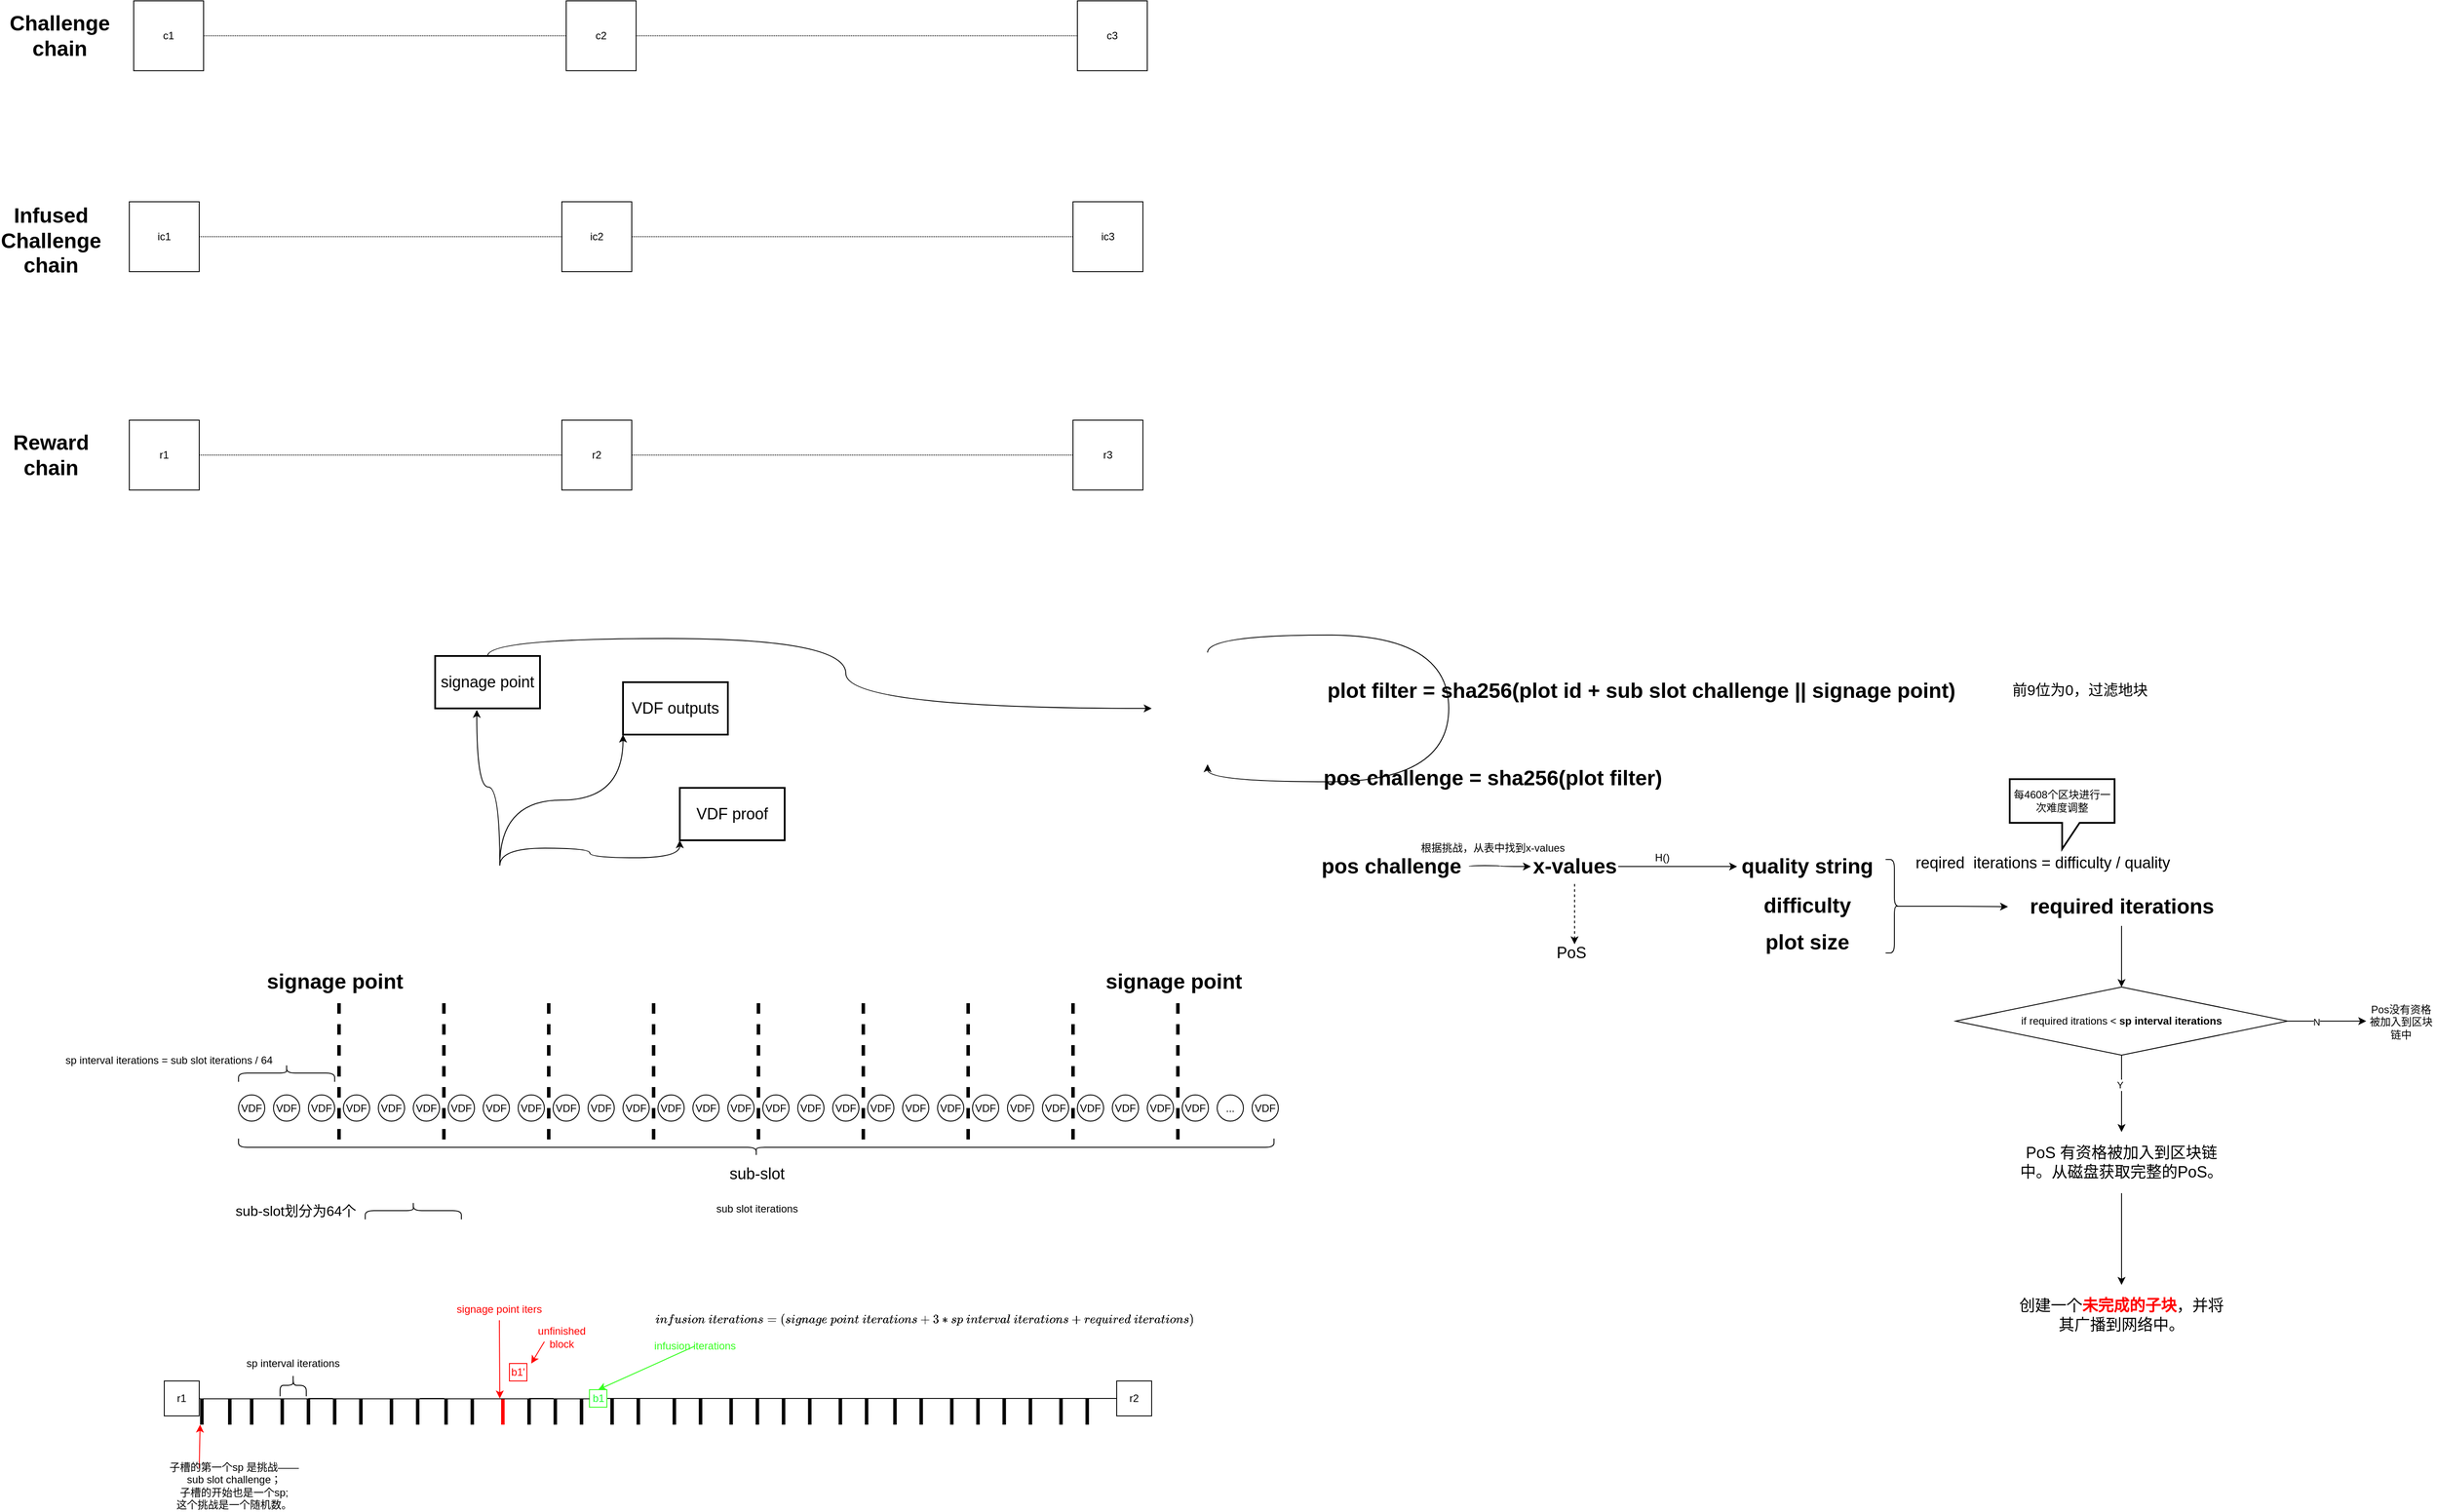 <mxfile version="14.6.9" type="github">
  <diagram id="035lXdUgcAVy7hiELmCE" name="Page-1">
    <mxGraphModel dx="2497" dy="2970" grid="1" gridSize="10" guides="1" tooltips="1" connect="1" arrows="1" fold="1" page="1" pageScale="1" pageWidth="827" pageHeight="1169" math="1" shadow="0">
      <root>
        <mxCell id="0" />
        <mxCell id="1" parent="0" />
        <mxCell id="Hw3TztuoLMvqJDftlQ13-146" value="VDF" style="ellipse;whiteSpace=wrap;html=1;aspect=fixed;strokeWidth=1;" parent="1" vertex="1">
          <mxGeometry x="-1365" y="-817.5" width="30" height="30" as="geometry" />
        </mxCell>
        <mxCell id="Hw3TztuoLMvqJDftlQ13-150" value="&lt;span&gt;VDF&lt;/span&gt;" style="ellipse;whiteSpace=wrap;html=1;aspect=fixed;strokeWidth=1;" parent="1" vertex="1">
          <mxGeometry x="-1325" y="-817.5" width="30" height="30" as="geometry" />
        </mxCell>
        <mxCell id="Hw3TztuoLMvqJDftlQ13-151" value="&lt;span&gt;VDF&lt;/span&gt;" style="ellipse;whiteSpace=wrap;html=1;aspect=fixed;strokeWidth=1;" parent="1" vertex="1">
          <mxGeometry x="-1285" y="-817.5" width="30" height="30" as="geometry" />
        </mxCell>
        <mxCell id="Hw3TztuoLMvqJDftlQ13-152" value="&lt;span&gt;VDF&lt;/span&gt;" style="ellipse;whiteSpace=wrap;html=1;aspect=fixed;strokeWidth=1;" parent="1" vertex="1">
          <mxGeometry x="-1245" y="-817.5" width="30" height="30" as="geometry" />
        </mxCell>
        <mxCell id="Hw3TztuoLMvqJDftlQ13-153" value="&lt;span&gt;VDF&lt;/span&gt;" style="ellipse;whiteSpace=wrap;html=1;aspect=fixed;strokeWidth=1;" parent="1" vertex="1">
          <mxGeometry x="-1205" y="-817.5" width="30" height="30" as="geometry" />
        </mxCell>
        <mxCell id="Hw3TztuoLMvqJDftlQ13-154" value="&lt;meta charset=&quot;utf-8&quot;&gt;&lt;span style=&quot;color: rgb(0, 0, 0); font-family: helvetica; font-size: 12px; font-style: normal; font-weight: 400; letter-spacing: normal; text-align: center; text-indent: 0px; text-transform: none; word-spacing: 0px; background-color: rgb(248, 249, 250); display: inline; float: none;&quot;&gt;VDF&lt;/span&gt;" style="ellipse;whiteSpace=wrap;html=1;aspect=fixed;strokeWidth=1;" parent="1" vertex="1">
          <mxGeometry x="-1165" y="-817.5" width="30" height="30" as="geometry" />
        </mxCell>
        <mxCell id="Hw3TztuoLMvqJDftlQ13-155" value="&lt;span&gt;VDF&lt;/span&gt;" style="ellipse;whiteSpace=wrap;html=1;aspect=fixed;strokeWidth=1;" parent="1" vertex="1">
          <mxGeometry x="-1125" y="-817.5" width="30" height="30" as="geometry" />
        </mxCell>
        <mxCell id="Hw3TztuoLMvqJDftlQ13-156" value="&lt;span&gt;VDF&lt;/span&gt;" style="ellipse;whiteSpace=wrap;html=1;aspect=fixed;strokeWidth=1;" parent="1" vertex="1">
          <mxGeometry x="-1085" y="-817.5" width="30" height="30" as="geometry" />
        </mxCell>
        <mxCell id="Hw3TztuoLMvqJDftlQ13-157" value="&lt;span&gt;VDF&lt;/span&gt;" style="ellipse;whiteSpace=wrap;html=1;aspect=fixed;strokeWidth=1;" parent="1" vertex="1">
          <mxGeometry x="-1045" y="-817.5" width="30" height="30" as="geometry" />
        </mxCell>
        <mxCell id="Hw3TztuoLMvqJDftlQ13-158" value="&lt;span&gt;VDF&lt;/span&gt;" style="ellipse;whiteSpace=wrap;html=1;aspect=fixed;strokeWidth=1;" parent="1" vertex="1">
          <mxGeometry x="-1005" y="-817.5" width="30" height="30" as="geometry" />
        </mxCell>
        <mxCell id="Hw3TztuoLMvqJDftlQ13-159" value="&lt;span&gt;VDF&lt;/span&gt;" style="ellipse;whiteSpace=wrap;html=1;aspect=fixed;strokeWidth=1;" parent="1" vertex="1">
          <mxGeometry x="-965" y="-817.5" width="30" height="30" as="geometry" />
        </mxCell>
        <mxCell id="Hw3TztuoLMvqJDftlQ13-160" value="&lt;span&gt;VDF&lt;/span&gt;" style="ellipse;whiteSpace=wrap;html=1;aspect=fixed;strokeWidth=1;" parent="1" vertex="1">
          <mxGeometry x="-925" y="-817.5" width="30" height="30" as="geometry" />
        </mxCell>
        <mxCell id="Hw3TztuoLMvqJDftlQ13-161" value="&lt;span&gt;VDF&lt;/span&gt;" style="ellipse;whiteSpace=wrap;html=1;aspect=fixed;strokeWidth=1;" parent="1" vertex="1">
          <mxGeometry x="-885" y="-817.5" width="30" height="30" as="geometry" />
        </mxCell>
        <mxCell id="Hw3TztuoLMvqJDftlQ13-162" value="&lt;span&gt;VDF&lt;/span&gt;" style="ellipse;whiteSpace=wrap;html=1;aspect=fixed;strokeWidth=1;" parent="1" vertex="1">
          <mxGeometry x="-845" y="-817.5" width="30" height="30" as="geometry" />
        </mxCell>
        <mxCell id="Hw3TztuoLMvqJDftlQ13-163" value="&lt;span&gt;VDF&lt;/span&gt;" style="ellipse;whiteSpace=wrap;html=1;aspect=fixed;strokeWidth=1;" parent="1" vertex="1">
          <mxGeometry x="-805" y="-817.5" width="30" height="30" as="geometry" />
        </mxCell>
        <mxCell id="Hw3TztuoLMvqJDftlQ13-164" value="&lt;span&gt;VDF&lt;/span&gt;" style="ellipse;whiteSpace=wrap;html=1;aspect=fixed;strokeWidth=1;" parent="1" vertex="1">
          <mxGeometry x="-765" y="-817.5" width="30" height="30" as="geometry" />
        </mxCell>
        <mxCell id="Hw3TztuoLMvqJDftlQ13-165" value="&lt;span&gt;VDF&lt;/span&gt;" style="ellipse;whiteSpace=wrap;html=1;aspect=fixed;strokeWidth=1;" parent="1" vertex="1">
          <mxGeometry x="-725" y="-817.5" width="30" height="30" as="geometry" />
        </mxCell>
        <mxCell id="Hw3TztuoLMvqJDftlQ13-166" value="&lt;span&gt;VDF&lt;/span&gt;" style="ellipse;whiteSpace=wrap;html=1;aspect=fixed;strokeWidth=1;" parent="1" vertex="1">
          <mxGeometry x="-685" y="-817.5" width="30" height="30" as="geometry" />
        </mxCell>
        <mxCell id="Hw3TztuoLMvqJDftlQ13-167" value="&lt;span&gt;VDF&lt;/span&gt;" style="ellipse;whiteSpace=wrap;html=1;aspect=fixed;strokeWidth=1;" parent="1" vertex="1">
          <mxGeometry x="-645" y="-817.5" width="30" height="30" as="geometry" />
        </mxCell>
        <mxCell id="Hw3TztuoLMvqJDftlQ13-168" value="&lt;span&gt;VDF&lt;/span&gt;" style="ellipse;whiteSpace=wrap;html=1;aspect=fixed;strokeWidth=1;" parent="1" vertex="1">
          <mxGeometry x="-605" y="-817.5" width="30" height="30" as="geometry" />
        </mxCell>
        <mxCell id="Hw3TztuoLMvqJDftlQ13-169" value="&lt;span&gt;VDF&lt;/span&gt;" style="ellipse;whiteSpace=wrap;html=1;aspect=fixed;strokeWidth=1;" parent="1" vertex="1">
          <mxGeometry x="-565" y="-817.5" width="30" height="30" as="geometry" />
        </mxCell>
        <mxCell id="Hw3TztuoLMvqJDftlQ13-170" value="&lt;span&gt;VDF&lt;/span&gt;" style="ellipse;whiteSpace=wrap;html=1;aspect=fixed;strokeWidth=1;" parent="1" vertex="1">
          <mxGeometry x="-525" y="-817.5" width="30" height="30" as="geometry" />
        </mxCell>
        <mxCell id="Hw3TztuoLMvqJDftlQ13-171" value="&lt;span&gt;VDF&lt;/span&gt;" style="ellipse;whiteSpace=wrap;html=1;aspect=fixed;strokeWidth=1;" parent="1" vertex="1">
          <mxGeometry x="-485" y="-817.5" width="30" height="30" as="geometry" />
        </mxCell>
        <mxCell id="Hw3TztuoLMvqJDftlQ13-172" value="&lt;span&gt;VDF&lt;/span&gt;" style="ellipse;whiteSpace=wrap;html=1;aspect=fixed;strokeWidth=1;" parent="1" vertex="1">
          <mxGeometry x="-445" y="-817.5" width="30" height="30" as="geometry" />
        </mxCell>
        <mxCell id="Hw3TztuoLMvqJDftlQ13-173" value="&lt;span&gt;VDF&lt;/span&gt;" style="ellipse;whiteSpace=wrap;html=1;aspect=fixed;strokeWidth=1;" parent="1" vertex="1">
          <mxGeometry x="-405" y="-817.5" width="30" height="30" as="geometry" />
        </mxCell>
        <mxCell id="Hw3TztuoLMvqJDftlQ13-174" value="&lt;span&gt;VDF&lt;/span&gt;" style="ellipse;whiteSpace=wrap;html=1;aspect=fixed;strokeWidth=1;" parent="1" vertex="1">
          <mxGeometry x="-365" y="-817.5" width="30" height="30" as="geometry" />
        </mxCell>
        <mxCell id="Hw3TztuoLMvqJDftlQ13-175" value="&lt;span&gt;VDF&lt;/span&gt;" style="ellipse;whiteSpace=wrap;html=1;aspect=fixed;strokeWidth=1;" parent="1" vertex="1">
          <mxGeometry x="-325" y="-817.5" width="30" height="30" as="geometry" />
        </mxCell>
        <mxCell id="Hw3TztuoLMvqJDftlQ13-176" value="&lt;span&gt;VDF&lt;/span&gt;" style="ellipse;whiteSpace=wrap;html=1;aspect=fixed;strokeWidth=1;" parent="1" vertex="1">
          <mxGeometry x="-285" y="-817.5" width="30" height="30" as="geometry" />
        </mxCell>
        <mxCell id="Hw3TztuoLMvqJDftlQ13-177" value="&lt;span&gt;...&lt;/span&gt;" style="ellipse;whiteSpace=wrap;html=1;aspect=fixed;strokeWidth=1;" parent="1" vertex="1">
          <mxGeometry x="-245" y="-817.5" width="30" height="30" as="geometry" />
        </mxCell>
        <mxCell id="Hw3TztuoLMvqJDftlQ13-178" value="VDF" style="ellipse;whiteSpace=wrap;html=1;aspect=fixed;strokeWidth=1;" parent="1" vertex="1">
          <mxGeometry x="-205" y="-817.5" width="30" height="30" as="geometry" />
        </mxCell>
        <mxCell id="Hw3TztuoLMvqJDftlQ13-188" value="" style="shape=curlyBracket;whiteSpace=wrap;html=1;rounded=1;strokeWidth=1;rotation=-90;" parent="1" vertex="1">
          <mxGeometry x="-782.5" y="-1350" width="20" height="1185" as="geometry" />
        </mxCell>
        <mxCell id="Hw3TztuoLMvqJDftlQ13-189" value="&lt;font style=&quot;font-size: 18px&quot;&gt;sub-slot&lt;/font&gt;" style="text;html=1;align=center;verticalAlign=middle;resizable=0;points=[];autosize=1;strokeColor=none;" parent="1" vertex="1">
          <mxGeometry x="-812.5" y="-737.5" width="80" height="20" as="geometry" />
        </mxCell>
        <mxCell id="Hw3TztuoLMvqJDftlQ13-191" value="" style="shape=curlyBracket;whiteSpace=wrap;html=1;rounded=1;strokeWidth=1;rotation=90;" parent="1" vertex="1">
          <mxGeometry x="-1320" y="-897.5" width="20" height="110" as="geometry" />
        </mxCell>
        <mxCell id="Hw3TztuoLMvqJDftlQ13-193" value="" style="line;strokeWidth=4;direction=south;html=1;perimeter=backbonePerimeter;points=[];outlineConnect=0;dashed=1;" parent="1" vertex="1">
          <mxGeometry x="-1255" y="-922.5" width="10" height="160" as="geometry" />
        </mxCell>
        <mxCell id="Hw3TztuoLMvqJDftlQ13-194" value="" style="line;strokeWidth=4;direction=south;html=1;perimeter=backbonePerimeter;points=[];outlineConnect=0;dashed=1;" parent="1" vertex="1">
          <mxGeometry x="-1135" y="-922.5" width="10" height="160" as="geometry" />
        </mxCell>
        <mxCell id="Hw3TztuoLMvqJDftlQ13-195" value="" style="line;strokeWidth=4;direction=south;html=1;perimeter=backbonePerimeter;points=[];outlineConnect=0;dashed=1;" parent="1" vertex="1">
          <mxGeometry x="-1015" y="-922.5" width="10" height="160" as="geometry" />
        </mxCell>
        <mxCell id="Hw3TztuoLMvqJDftlQ13-196" value="" style="line;strokeWidth=4;direction=south;html=1;perimeter=backbonePerimeter;points=[];outlineConnect=0;dashed=1;" parent="1" vertex="1">
          <mxGeometry x="-895" y="-922.5" width="10" height="160" as="geometry" />
        </mxCell>
        <mxCell id="Hw3TztuoLMvqJDftlQ13-197" value="" style="line;strokeWidth=4;direction=south;html=1;perimeter=backbonePerimeter;points=[];outlineConnect=0;dashed=1;" parent="1" vertex="1">
          <mxGeometry x="-775" y="-922.5" width="10" height="160" as="geometry" />
        </mxCell>
        <mxCell id="Hw3TztuoLMvqJDftlQ13-198" value="" style="line;strokeWidth=4;direction=south;html=1;perimeter=backbonePerimeter;points=[];outlineConnect=0;dashed=1;" parent="1" vertex="1">
          <mxGeometry x="-655" y="-922.5" width="10" height="160" as="geometry" />
        </mxCell>
        <mxCell id="Hw3TztuoLMvqJDftlQ13-199" value="" style="line;strokeWidth=4;direction=south;html=1;perimeter=backbonePerimeter;points=[];outlineConnect=0;dashed=1;" parent="1" vertex="1">
          <mxGeometry x="-535" y="-922.5" width="10" height="160" as="geometry" />
        </mxCell>
        <mxCell id="Hw3TztuoLMvqJDftlQ13-200" value="" style="line;strokeWidth=4;direction=south;html=1;perimeter=backbonePerimeter;points=[];outlineConnect=0;dashed=1;" parent="1" vertex="1">
          <mxGeometry x="-415" y="-922.5" width="10" height="160" as="geometry" />
        </mxCell>
        <mxCell id="Hw3TztuoLMvqJDftlQ13-201" value="" style="line;strokeWidth=4;direction=south;html=1;perimeter=backbonePerimeter;points=[];outlineConnect=0;dashed=1;" parent="1" vertex="1">
          <mxGeometry x="-295" y="-922.5" width="10" height="160" as="geometry" />
        </mxCell>
        <mxCell id="Hw3TztuoLMvqJDftlQ13-203" value="signage point" style="text;strokeColor=none;fillColor=none;html=1;fontSize=24;fontStyle=1;verticalAlign=middle;align=center;" parent="1" vertex="1">
          <mxGeometry x="-1305" y="-967.5" width="100" height="40" as="geometry" />
        </mxCell>
        <mxCell id="Hw3TztuoLMvqJDftlQ13-204" value="signage point" style="text;strokeColor=none;fillColor=none;html=1;fontSize=24;fontStyle=1;verticalAlign=middle;align=center;" parent="1" vertex="1">
          <mxGeometry x="-345" y="-967.5" width="100" height="40" as="geometry" />
        </mxCell>
        <mxCell id="Hw3TztuoLMvqJDftlQ13-210" value="" style="group" parent="1" vertex="1" connectable="0">
          <mxGeometry x="-1375" y="-695" width="265" height="20" as="geometry" />
        </mxCell>
        <mxCell id="Hw3TztuoLMvqJDftlQ13-208" value="" style="shape=curlyBracket;whiteSpace=wrap;html=1;rounded=1;strokeWidth=1;rotation=90;" parent="Hw3TztuoLMvqJDftlQ13-210" vertex="1">
          <mxGeometry x="200" y="-45" width="20" height="110" as="geometry" />
        </mxCell>
        <mxCell id="Hw3TztuoLMvqJDftlQ13-209" value="&lt;font style=&quot;font-size: 16px&quot;&gt;sub-slot划分为64个&lt;/font&gt;" style="text;html=1;align=center;verticalAlign=middle;resizable=0;points=[];autosize=1;strokeColor=none;" parent="Hw3TztuoLMvqJDftlQ13-210" vertex="1">
          <mxGeometry width="150" height="20" as="geometry" />
        </mxCell>
        <mxCell id="Hw3TztuoLMvqJDftlQ13-215" value="sp interval iterations = sub slot iterations / 64" style="text;html=1;align=center;verticalAlign=middle;resizable=0;points=[];autosize=1;strokeColor=none;" parent="1" vertex="1">
          <mxGeometry x="-1570" y="-867.5" width="250" height="20" as="geometry" />
        </mxCell>
        <mxCell id="Hw3TztuoLMvqJDftlQ13-216" value="sub slot iterations" style="text;html=1;align=center;verticalAlign=middle;resizable=0;points=[];autosize=1;strokeColor=none;" parent="1" vertex="1">
          <mxGeometry x="-827.5" y="-697.5" width="110" height="20" as="geometry" />
        </mxCell>
        <mxCell id="Hw3TztuoLMvqJDftlQ13-223" style="edgeStyle=orthogonalEdgeStyle;rounded=0;orthogonalLoop=1;jettySize=auto;html=1;exitX=1;exitY=0;exitDx=0;exitDy=0;entryX=0.397;entryY=1.029;entryDx=0;entryDy=0;entryPerimeter=0;curved=1;" parent="1" source="Hw3TztuoLMvqJDftlQ13-218" target="Hw3TztuoLMvqJDftlQ13-220" edge="1">
          <mxGeometry relative="1" as="geometry">
            <mxPoint x="-1061.627" y="-1183.882" as="sourcePoint" />
          </mxGeometry>
        </mxCell>
        <mxCell id="Hw3TztuoLMvqJDftlQ13-226" style="edgeStyle=orthogonalEdgeStyle;rounded=0;orthogonalLoop=1;jettySize=auto;html=1;exitX=1;exitY=0;exitDx=0;exitDy=0;entryX=0;entryY=1;entryDx=0;entryDy=0;curved=1;" parent="1" source="Hw3TztuoLMvqJDftlQ13-218" target="Hw3TztuoLMvqJDftlQ13-221" edge="1">
          <mxGeometry relative="1" as="geometry">
            <mxPoint x="-993.745" y="-1161.255" as="sourcePoint" />
          </mxGeometry>
        </mxCell>
        <mxCell id="Hw3TztuoLMvqJDftlQ13-227" style="edgeStyle=orthogonalEdgeStyle;rounded=0;orthogonalLoop=1;jettySize=auto;html=1;exitX=1;exitY=0;exitDx=0;exitDy=0;entryX=0;entryY=1;entryDx=0;entryDy=0;curved=1;" parent="1" source="Hw3TztuoLMvqJDftlQ13-218" target="Hw3TztuoLMvqJDftlQ13-222" edge="1">
          <mxGeometry relative="1" as="geometry">
            <mxPoint x="-993.745" y="-1070.745" as="sourcePoint" />
          </mxGeometry>
        </mxCell>
        <mxCell id="Hw3TztuoLMvqJDftlQ13-218" value="" style="shape=image;html=1;verticalAlign=top;verticalLabelPosition=bottom;labelBackgroundColor=#ffffff;imageAspect=0;aspect=fixed;image=https://cdn4.iconfinder.com/data/icons/free-large-boss-icon-set/128/King.png;dashed=1;strokeWidth=2;" parent="1" vertex="1">
          <mxGeometry x="-1194" y="-1080" width="128" height="128" as="geometry" />
        </mxCell>
        <mxCell id="Hw3TztuoLMvqJDftlQ13-230" style="edgeStyle=orthogonalEdgeStyle;curved=1;rounded=0;orthogonalLoop=1;jettySize=auto;html=1;exitX=0.5;exitY=0;exitDx=0;exitDy=0;" parent="1" source="Hw3TztuoLMvqJDftlQ13-220" target="Hw3TztuoLMvqJDftlQ13-229" edge="1">
          <mxGeometry relative="1" as="geometry" />
        </mxCell>
        <mxCell id="Hw3TztuoLMvqJDftlQ13-220" value="&lt;font style=&quot;font-size: 18px&quot;&gt;signage point&lt;/font&gt;" style="rounded=0;whiteSpace=wrap;html=1;strokeWidth=2;" parent="1" vertex="1">
          <mxGeometry x="-1140" y="-1320" width="120" height="60" as="geometry" />
        </mxCell>
        <mxCell id="Hw3TztuoLMvqJDftlQ13-221" value="&lt;font style=&quot;font-size: 18px&quot;&gt;VDF outputs&lt;/font&gt;" style="rounded=0;whiteSpace=wrap;html=1;strokeWidth=2;" parent="1" vertex="1">
          <mxGeometry x="-925" y="-1290" width="120" height="60" as="geometry" />
        </mxCell>
        <mxCell id="Hw3TztuoLMvqJDftlQ13-222" value="&lt;font style=&quot;font-size: 18px&quot;&gt;VDF proof&lt;/font&gt;" style="rounded=0;whiteSpace=wrap;html=1;strokeWidth=2;" parent="1" vertex="1">
          <mxGeometry x="-860" y="-1169" width="120" height="60" as="geometry" />
        </mxCell>
        <mxCell id="Hw3TztuoLMvqJDftlQ13-229" value="" style="shape=image;html=1;verticalAlign=top;verticalLabelPosition=bottom;labelBackgroundColor=#ffffff;imageAspect=0;aspect=fixed;image=https://cdn0.iconfinder.com/data/icons/streamline-emoji-1/48/138-man-farmer-2-128.png;strokeWidth=2;" parent="1" vertex="1">
          <mxGeometry x="-320" y="-1324" width="128" height="128" as="geometry" />
        </mxCell>
        <mxCell id="Hw3TztuoLMvqJDftlQ13-232" style="edgeStyle=orthogonalEdgeStyle;curved=1;rounded=0;orthogonalLoop=1;jettySize=auto;html=1;exitX=0.5;exitY=0;exitDx=0;exitDy=0;" parent="1" source="Hw3TztuoLMvqJDftlQ13-229" target="Hw3TztuoLMvqJDftlQ13-229" edge="1">
          <mxGeometry relative="1" as="geometry">
            <Array as="points">
              <mxPoint x="-256" y="-1344" />
              <mxPoint x="20" y="-1344" />
              <mxPoint x="20" y="-1176" />
              <mxPoint x="-256" y="-1176" />
            </Array>
          </mxGeometry>
        </mxCell>
        <mxCell id="Hw3TztuoLMvqJDftlQ13-247" value="plot filter = sha256(plot id + sub slot challenge || signage point)" style="text;strokeColor=none;fillColor=none;html=1;fontSize=24;fontStyle=1;verticalAlign=middle;align=center;" parent="1" vertex="1">
          <mxGeometry x="190" y="-1300" width="100" height="40" as="geometry" />
        </mxCell>
        <mxCell id="Hw3TztuoLMvqJDftlQ13-249" value="pos challenge = sha256(plot filter)" style="text;strokeColor=none;fillColor=none;html=1;fontSize=24;fontStyle=1;verticalAlign=middle;align=center;" parent="1" vertex="1">
          <mxGeometry x="20" y="-1200" width="100" height="40" as="geometry" />
        </mxCell>
        <mxCell id="Hw3TztuoLMvqJDftlQ13-250" value="" style="shape=image;html=1;verticalAlign=top;verticalLabelPosition=bottom;labelBackgroundColor=#ffffff;imageAspect=0;aspect=fixed;image=https://cdn3.iconfinder.com/data/icons/google-material-design-icons/48/ic_looks_one_48px-128.png;strokeWidth=2;" parent="1" vertex="1">
          <mxGeometry x="-120.86" y="-1333" width="43" height="43" as="geometry" />
        </mxCell>
        <mxCell id="Hw3TztuoLMvqJDftlQ13-251" value="" style="shape=image;html=1;verticalAlign=top;verticalLabelPosition=bottom;labelBackgroundColor=#ffffff;imageAspect=0;aspect=fixed;image=https://cdn3.iconfinder.com/data/icons/google-material-design-icons/48/ic_looks_two_48px-128.png;strokeWidth=2;" parent="1" vertex="1">
          <mxGeometry x="-130" y="-1230" width="44" height="44" as="geometry" />
        </mxCell>
        <mxCell id="Hw3TztuoLMvqJDftlQ13-252" value="" style="shape=image;html=1;verticalAlign=top;verticalLabelPosition=bottom;labelBackgroundColor=#ffffff;imageAspect=0;aspect=fixed;image=https://cdn3.iconfinder.com/data/icons/google-material-design-icons/48/ic_looks_3_48px-128.png;strokeWidth=2;" parent="1" vertex="1">
          <mxGeometry x="-136" y="-1140" width="50" height="50" as="geometry" />
        </mxCell>
        <mxCell id="Hw3TztuoLMvqJDftlQ13-257" style="edgeStyle=orthogonalEdgeStyle;curved=1;rounded=0;orthogonalLoop=1;jettySize=auto;html=1;exitX=1;exitY=0.5;exitDx=0;exitDy=0;" parent="1" source="Hw3TztuoLMvqJDftlQ13-254" target="Hw3TztuoLMvqJDftlQ13-255" edge="1">
          <mxGeometry relative="1" as="geometry">
            <Array as="points">
              <mxPoint x="43" y="-1080" />
              <mxPoint x="79" y="-1080" />
              <mxPoint x="79" y="-1079" />
            </Array>
          </mxGeometry>
        </mxCell>
        <mxCell id="Hw3TztuoLMvqJDftlQ13-254" value="pos challenge" style="text;strokeColor=none;fillColor=none;html=1;fontSize=24;fontStyle=1;verticalAlign=middle;align=center;" parent="1" vertex="1">
          <mxGeometry x="-136" y="-1109" width="179.36" height="60" as="geometry" />
        </mxCell>
        <mxCell id="Hw3TztuoLMvqJDftlQ13-259" style="edgeStyle=orthogonalEdgeStyle;curved=1;rounded=0;orthogonalLoop=1;jettySize=auto;html=1;exitX=1;exitY=0.5;exitDx=0;exitDy=0;entryX=0;entryY=0.5;entryDx=0;entryDy=0;" parent="1" source="Hw3TztuoLMvqJDftlQ13-255" target="Hw3TztuoLMvqJDftlQ13-258" edge="1">
          <mxGeometry relative="1" as="geometry" />
        </mxCell>
        <mxCell id="OnlhV0EbAjbbrlNydcv9-27" style="edgeStyle=orthogonalEdgeStyle;rounded=0;orthogonalLoop=1;jettySize=auto;html=1;exitX=0.5;exitY=1;exitDx=0;exitDy=0;dashed=1;" parent="1" source="Hw3TztuoLMvqJDftlQ13-255" edge="1">
          <mxGeometry relative="1" as="geometry">
            <mxPoint x="164" y="-990" as="targetPoint" />
          </mxGeometry>
        </mxCell>
        <mxCell id="Hw3TztuoLMvqJDftlQ13-255" value="x-values" style="text;strokeColor=none;fillColor=none;html=1;fontSize=24;fontStyle=1;verticalAlign=middle;align=center;" parent="1" vertex="1">
          <mxGeometry x="114" y="-1099" width="100" height="40" as="geometry" />
        </mxCell>
        <mxCell id="Hw3TztuoLMvqJDftlQ13-258" value="quality string" style="text;strokeColor=none;fillColor=none;html=1;fontSize=24;fontStyle=1;verticalAlign=middle;align=center;" parent="1" vertex="1">
          <mxGeometry x="350" y="-1104" width="160" height="50" as="geometry" />
        </mxCell>
        <mxCell id="Hw3TztuoLMvqJDftlQ13-260" value="H()" style="text;html=1;align=center;verticalAlign=middle;resizable=0;points=[];autosize=1;strokeColor=none;" parent="1" vertex="1">
          <mxGeometry x="249" y="-1099" width="30" height="20" as="geometry" />
        </mxCell>
        <mxCell id="Hw3TztuoLMvqJDftlQ13-261" value="&lt;font style=&quot;font-size: 17px&quot;&gt;前9位为0，过滤地块&lt;/font&gt;" style="text;html=1;align=center;verticalAlign=middle;resizable=0;points=[];autosize=1;strokeColor=none;" parent="1" vertex="1">
          <mxGeometry x="657" y="-1290" width="170" height="20" as="geometry" />
        </mxCell>
        <mxCell id="OnlhV0EbAjbbrlNydcv9-19" value="difficulty" style="text;strokeColor=none;fillColor=none;html=1;fontSize=24;fontStyle=1;verticalAlign=middle;align=center;" parent="1" vertex="1">
          <mxGeometry x="350" y="-1059" width="160" height="50" as="geometry" />
        </mxCell>
        <mxCell id="OnlhV0EbAjbbrlNydcv9-20" value="plot size" style="text;strokeColor=none;fillColor=none;html=1;fontSize=24;fontStyle=1;verticalAlign=middle;align=center;" parent="1" vertex="1">
          <mxGeometry x="350" y="-1017.5" width="160" height="50" as="geometry" />
        </mxCell>
        <mxCell id="OnlhV0EbAjbbrlNydcv9-21" value="" style="group" parent="1" vertex="1" connectable="0">
          <mxGeometry x="600" y="-1055" width="380" height="525" as="geometry" />
        </mxCell>
        <mxCell id="OnlhV0EbAjbbrlNydcv9-1" value="required iterations" style="text;strokeColor=none;fillColor=none;html=1;fontSize=24;fontStyle=1;verticalAlign=middle;align=center;" parent="OnlhV0EbAjbbrlNydcv9-21" vertex="1">
          <mxGeometry x="60" width="260" height="44" as="geometry" />
        </mxCell>
        <mxCell id="OnlhV0EbAjbbrlNydcv9-6" value="if required itrations &amp;lt; &lt;b&gt;sp interval iterations&lt;/b&gt;" style="rhombus;whiteSpace=wrap;html=1;" parent="OnlhV0EbAjbbrlNydcv9-21" vertex="1">
          <mxGeometry y="114" width="380" height="78" as="geometry" />
        </mxCell>
        <mxCell id="OnlhV0EbAjbbrlNydcv9-8" style="edgeStyle=orthogonalEdgeStyle;rounded=0;orthogonalLoop=1;jettySize=auto;html=1;exitX=0.5;exitY=1;exitDx=0;exitDy=0;entryX=0.5;entryY=0;entryDx=0;entryDy=0;" parent="OnlhV0EbAjbbrlNydcv9-21" source="OnlhV0EbAjbbrlNydcv9-1" target="OnlhV0EbAjbbrlNydcv9-6" edge="1">
          <mxGeometry relative="1" as="geometry" />
        </mxCell>
        <mxCell id="OnlhV0EbAjbbrlNydcv9-10" value="&lt;span style=&quot;font-size: 18px&quot;&gt;PoS 有资格被加入到区块链中。从磁盘获取完整的PoS。&lt;/span&gt;" style="text;html=1;strokeColor=none;fillColor=none;align=center;verticalAlign=middle;whiteSpace=wrap;rounded=0;" parent="OnlhV0EbAjbbrlNydcv9-21" vertex="1">
          <mxGeometry x="67" y="280" width="246" height="70" as="geometry" />
        </mxCell>
        <mxCell id="OnlhV0EbAjbbrlNydcv9-13" style="edgeStyle=orthogonalEdgeStyle;rounded=0;orthogonalLoop=1;jettySize=auto;html=1;exitX=0.5;exitY=1;exitDx=0;exitDy=0;" parent="OnlhV0EbAjbbrlNydcv9-21" source="OnlhV0EbAjbbrlNydcv9-6" target="OnlhV0EbAjbbrlNydcv9-10" edge="1">
          <mxGeometry relative="1" as="geometry" />
        </mxCell>
        <mxCell id="OnlhV0EbAjbbrlNydcv9-14" value="Y" style="edgeLabel;html=1;align=center;verticalAlign=middle;resizable=0;points=[];" parent="OnlhV0EbAjbbrlNydcv9-13" vertex="1" connectable="0">
          <mxGeometry x="-0.236" y="-2" relative="1" as="geometry">
            <mxPoint as="offset" />
          </mxGeometry>
        </mxCell>
        <mxCell id="OnlhV0EbAjbbrlNydcv9-17" value="&lt;span style=&quot;font-size: 18px&quot;&gt;创建一个&lt;b&gt;&lt;font color=&quot;#ff0000&quot;&gt;未完成的子块&lt;/font&gt;&lt;/b&gt;，并将其广播到网络中。&lt;/span&gt;" style="text;html=1;strokeColor=none;fillColor=none;align=center;verticalAlign=middle;whiteSpace=wrap;rounded=0;" parent="OnlhV0EbAjbbrlNydcv9-21" vertex="1">
          <mxGeometry x="67" y="455" width="246" height="70" as="geometry" />
        </mxCell>
        <mxCell id="OnlhV0EbAjbbrlNydcv9-18" style="edgeStyle=orthogonalEdgeStyle;rounded=0;orthogonalLoop=1;jettySize=auto;html=1;exitX=0.5;exitY=1;exitDx=0;exitDy=0;" parent="OnlhV0EbAjbbrlNydcv9-21" source="OnlhV0EbAjbbrlNydcv9-10" target="OnlhV0EbAjbbrlNydcv9-17" edge="1">
          <mxGeometry relative="1" as="geometry" />
        </mxCell>
        <mxCell id="OnlhV0EbAjbbrlNydcv9-23" style="edgeStyle=orthogonalEdgeStyle;rounded=0;orthogonalLoop=1;jettySize=auto;html=1;exitX=0.1;exitY=0.5;exitDx=0;exitDy=0;exitPerimeter=0;" parent="1" source="OnlhV0EbAjbbrlNydcv9-22" target="OnlhV0EbAjbbrlNydcv9-1" edge="1">
          <mxGeometry relative="1" as="geometry" />
        </mxCell>
        <mxCell id="OnlhV0EbAjbbrlNydcv9-22" value="" style="shape=curlyBracket;whiteSpace=wrap;html=1;rounded=1;flipH=1;" parent="1" vertex="1">
          <mxGeometry x="520" y="-1087" width="20" height="107" as="geometry" />
        </mxCell>
        <mxCell id="OnlhV0EbAjbbrlNydcv9-24" style="edgeStyle=orthogonalEdgeStyle;rounded=0;orthogonalLoop=1;jettySize=auto;html=1;exitX=1;exitY=0.5;exitDx=0;exitDy=0;" parent="1" source="OnlhV0EbAjbbrlNydcv9-6" edge="1">
          <mxGeometry relative="1" as="geometry">
            <mxPoint x="1070" y="-902" as="targetPoint" />
          </mxGeometry>
        </mxCell>
        <mxCell id="OnlhV0EbAjbbrlNydcv9-26" value="N" style="edgeLabel;html=1;align=center;verticalAlign=middle;resizable=0;points=[];" parent="OnlhV0EbAjbbrlNydcv9-24" vertex="1" connectable="0">
          <mxGeometry x="-0.267" relative="1" as="geometry">
            <mxPoint y="1" as="offset" />
          </mxGeometry>
        </mxCell>
        <mxCell id="OnlhV0EbAjbbrlNydcv9-25" value="Pos没有资格被加入到区块链中" style="text;html=1;strokeColor=none;fillColor=none;align=center;verticalAlign=middle;whiteSpace=wrap;rounded=0;" parent="1" vertex="1">
          <mxGeometry x="1070" y="-927.5" width="80" height="52" as="geometry" />
        </mxCell>
        <mxCell id="OnlhV0EbAjbbrlNydcv9-28" value="&lt;font style=&quot;font-size: 18px&quot;&gt;PoS&lt;/font&gt;" style="text;html=1;align=center;verticalAlign=middle;resizable=0;points=[];autosize=1;strokeColor=none;" parent="1" vertex="1">
          <mxGeometry x="135" y="-990" width="50" height="20" as="geometry" />
        </mxCell>
        <mxCell id="OnlhV0EbAjbbrlNydcv9-29" value="" style="endArrow=none;html=1;startArrow=none;" parent="1" source="OnlhV0EbAjbbrlNydcv9-133" edge="1">
          <mxGeometry width="50" height="50" relative="1" as="geometry">
            <mxPoint x="-1410" y="-470" as="sourcePoint" />
            <mxPoint x="-360" y="-470" as="targetPoint" />
          </mxGeometry>
        </mxCell>
        <mxCell id="OnlhV0EbAjbbrlNydcv9-30" value="" style="line;strokeWidth=4;direction=south;html=1;perimeter=backbonePerimeter;points=[];outlineConnect=0;" parent="1" vertex="1">
          <mxGeometry x="-1412" y="-470" width="10" height="30" as="geometry" />
        </mxCell>
        <mxCell id="OnlhV0EbAjbbrlNydcv9-31" value="" style="endArrow=none;html=1;" parent="1" target="OnlhV0EbAjbbrlNydcv9-30" edge="1">
          <mxGeometry width="50" height="50" relative="1" as="geometry">
            <mxPoint x="-1410" y="-470" as="sourcePoint" />
            <mxPoint x="-360" y="-470" as="targetPoint" />
          </mxGeometry>
        </mxCell>
        <mxCell id="OnlhV0EbAjbbrlNydcv9-33" value="r1" style="whiteSpace=wrap;html=1;aspect=fixed;" parent="1" vertex="1">
          <mxGeometry x="-1450" y="-490" width="40" height="40" as="geometry" />
        </mxCell>
        <mxCell id="OnlhV0EbAjbbrlNydcv9-34" value="" style="line;strokeWidth=4;direction=south;html=1;perimeter=backbonePerimeter;points=[];outlineConnect=0;" parent="1" vertex="1">
          <mxGeometry x="-1355" y="-470" width="10" height="30" as="geometry" />
        </mxCell>
        <mxCell id="OnlhV0EbAjbbrlNydcv9-35" value="" style="line;strokeWidth=4;direction=south;html=1;perimeter=backbonePerimeter;points=[];outlineConnect=0;" parent="1" vertex="1">
          <mxGeometry x="-1320" y="-470" width="10" height="30" as="geometry" />
        </mxCell>
        <mxCell id="OnlhV0EbAjbbrlNydcv9-36" value="" style="line;strokeWidth=4;direction=south;html=1;perimeter=backbonePerimeter;points=[];outlineConnect=0;" parent="1" vertex="1">
          <mxGeometry x="-1290" y="-470" width="10" height="30" as="geometry" />
        </mxCell>
        <mxCell id="OnlhV0EbAjbbrlNydcv9-37" value="" style="line;strokeWidth=4;direction=south;html=1;perimeter=backbonePerimeter;points=[];outlineConnect=0;" parent="1" vertex="1">
          <mxGeometry x="-1260" y="-470" width="10" height="30" as="geometry" />
        </mxCell>
        <mxCell id="OnlhV0EbAjbbrlNydcv9-38" value="" style="endArrow=none;html=1;" parent="1" target="OnlhV0EbAjbbrlNydcv9-37" edge="1">
          <mxGeometry width="50" height="50" relative="1" as="geometry">
            <mxPoint x="-1285" y="-470" as="sourcePoint" />
            <mxPoint x="-235" y="-470" as="targetPoint" />
          </mxGeometry>
        </mxCell>
        <mxCell id="OnlhV0EbAjbbrlNydcv9-39" value="" style="line;strokeWidth=4;direction=south;html=1;perimeter=backbonePerimeter;points=[];outlineConnect=0;" parent="1" vertex="1">
          <mxGeometry x="-1230" y="-470" width="10" height="30" as="geometry" />
        </mxCell>
        <mxCell id="OnlhV0EbAjbbrlNydcv9-40" value="" style="line;strokeWidth=4;direction=south;html=1;perimeter=backbonePerimeter;points=[];outlineConnect=0;" parent="1" vertex="1">
          <mxGeometry x="-1195" y="-470" width="10" height="30" as="geometry" />
        </mxCell>
        <mxCell id="OnlhV0EbAjbbrlNydcv9-41" value="" style="line;strokeWidth=4;direction=south;html=1;perimeter=backbonePerimeter;points=[];outlineConnect=0;" parent="1" vertex="1">
          <mxGeometry x="-1165" y="-470" width="10" height="30" as="geometry" />
        </mxCell>
        <mxCell id="OnlhV0EbAjbbrlNydcv9-56" value="" style="line;strokeWidth=4;direction=south;html=1;perimeter=backbonePerimeter;points=[];outlineConnect=0;" parent="1" vertex="1">
          <mxGeometry x="-1132.5" y="-470" width="10" height="30" as="geometry" />
        </mxCell>
        <mxCell id="OnlhV0EbAjbbrlNydcv9-57" value="" style="endArrow=none;html=1;" parent="1" target="OnlhV0EbAjbbrlNydcv9-56" edge="1">
          <mxGeometry width="50" height="50" relative="1" as="geometry">
            <mxPoint x="-1157.5" y="-470" as="sourcePoint" />
            <mxPoint x="-107.5" y="-470" as="targetPoint" />
          </mxGeometry>
        </mxCell>
        <mxCell id="OnlhV0EbAjbbrlNydcv9-58" value="" style="line;strokeWidth=4;direction=south;html=1;perimeter=backbonePerimeter;points=[];outlineConnect=0;" parent="1" vertex="1">
          <mxGeometry x="-1102.5" y="-470" width="10" height="30" as="geometry" />
        </mxCell>
        <mxCell id="OnlhV0EbAjbbrlNydcv9-59" value="" style="line;strokeWidth=4;direction=south;html=1;perimeter=backbonePerimeter;points=[];outlineConnect=0;strokeColor=#FF0000;" parent="1" vertex="1">
          <mxGeometry x="-1067.5" y="-470" width="10" height="30" as="geometry" />
        </mxCell>
        <mxCell id="OnlhV0EbAjbbrlNydcv9-60" value="" style="line;strokeWidth=4;direction=south;html=1;perimeter=backbonePerimeter;points=[];outlineConnect=0;" parent="1" vertex="1">
          <mxGeometry x="-1037.5" y="-470" width="10" height="30" as="geometry" />
        </mxCell>
        <mxCell id="OnlhV0EbAjbbrlNydcv9-61" value="" style="line;strokeWidth=4;direction=south;html=1;perimeter=backbonePerimeter;points=[];outlineConnect=0;" parent="1" vertex="1">
          <mxGeometry x="-1007.5" y="-470" width="10" height="30" as="geometry" />
        </mxCell>
        <mxCell id="OnlhV0EbAjbbrlNydcv9-62" value="" style="endArrow=none;html=1;" parent="1" target="OnlhV0EbAjbbrlNydcv9-61" edge="1">
          <mxGeometry width="50" height="50" relative="1" as="geometry">
            <mxPoint x="-1032.5" y="-470" as="sourcePoint" />
            <mxPoint x="17.5" y="-470" as="targetPoint" />
          </mxGeometry>
        </mxCell>
        <mxCell id="OnlhV0EbAjbbrlNydcv9-63" value="" style="line;strokeWidth=4;direction=south;html=1;perimeter=backbonePerimeter;points=[];outlineConnect=0;" parent="1" vertex="1">
          <mxGeometry x="-977.5" y="-470" width="10" height="30" as="geometry" />
        </mxCell>
        <mxCell id="OnlhV0EbAjbbrlNydcv9-64" value="" style="line;strokeWidth=4;direction=south;html=1;perimeter=backbonePerimeter;points=[];outlineConnect=0;" parent="1" vertex="1">
          <mxGeometry x="-942.5" y="-470" width="10" height="30" as="geometry" />
        </mxCell>
        <mxCell id="OnlhV0EbAjbbrlNydcv9-65" value="" style="line;strokeWidth=4;direction=south;html=1;perimeter=backbonePerimeter;points=[];outlineConnect=0;" parent="1" vertex="1">
          <mxGeometry x="-912.5" y="-470" width="10" height="30" as="geometry" />
        </mxCell>
        <mxCell id="OnlhV0EbAjbbrlNydcv9-106" value="" style="line;strokeWidth=4;direction=south;html=1;perimeter=backbonePerimeter;points=[];outlineConnect=0;" parent="1" vertex="1">
          <mxGeometry x="-871.25" y="-470" width="10" height="30" as="geometry" />
        </mxCell>
        <mxCell id="OnlhV0EbAjbbrlNydcv9-107" value="" style="line;strokeWidth=4;direction=south;html=1;perimeter=backbonePerimeter;points=[];outlineConnect=0;" parent="1" vertex="1">
          <mxGeometry x="-841.25" y="-470" width="10" height="30" as="geometry" />
        </mxCell>
        <mxCell id="OnlhV0EbAjbbrlNydcv9-108" value="" style="line;strokeWidth=4;direction=south;html=1;perimeter=backbonePerimeter;points=[];outlineConnect=0;" parent="1" vertex="1">
          <mxGeometry x="-806.25" y="-470" width="10" height="30" as="geometry" />
        </mxCell>
        <mxCell id="OnlhV0EbAjbbrlNydcv9-109" value="" style="line;strokeWidth=4;direction=south;html=1;perimeter=backbonePerimeter;points=[];outlineConnect=0;" parent="1" vertex="1">
          <mxGeometry x="-776.25" y="-470" width="10" height="30" as="geometry" />
        </mxCell>
        <mxCell id="OnlhV0EbAjbbrlNydcv9-110" value="" style="line;strokeWidth=4;direction=south;html=1;perimeter=backbonePerimeter;points=[];outlineConnect=0;" parent="1" vertex="1">
          <mxGeometry x="-746.25" y="-470" width="10" height="30" as="geometry" />
        </mxCell>
        <mxCell id="OnlhV0EbAjbbrlNydcv9-111" value="" style="endArrow=none;html=1;" parent="1" target="OnlhV0EbAjbbrlNydcv9-110" edge="1">
          <mxGeometry width="50" height="50" relative="1" as="geometry">
            <mxPoint x="-771.25" y="-470" as="sourcePoint" />
            <mxPoint x="278.75" y="-470" as="targetPoint" />
          </mxGeometry>
        </mxCell>
        <mxCell id="OnlhV0EbAjbbrlNydcv9-112" value="" style="line;strokeWidth=4;direction=south;html=1;perimeter=backbonePerimeter;points=[];outlineConnect=0;" parent="1" vertex="1">
          <mxGeometry x="-716.25" y="-470" width="10" height="30" as="geometry" />
        </mxCell>
        <mxCell id="OnlhV0EbAjbbrlNydcv9-113" value="" style="line;strokeWidth=4;direction=south;html=1;perimeter=backbonePerimeter;points=[];outlineConnect=0;" parent="1" vertex="1">
          <mxGeometry x="-681.25" y="-470" width="10" height="30" as="geometry" />
        </mxCell>
        <mxCell id="OnlhV0EbAjbbrlNydcv9-114" value="" style="line;strokeWidth=4;direction=south;html=1;perimeter=backbonePerimeter;points=[];outlineConnect=0;" parent="1" vertex="1">
          <mxGeometry x="-651.25" y="-470" width="10" height="30" as="geometry" />
        </mxCell>
        <mxCell id="OnlhV0EbAjbbrlNydcv9-115" value="" style="line;strokeWidth=4;direction=south;html=1;perimeter=backbonePerimeter;points=[];outlineConnect=0;" parent="1" vertex="1">
          <mxGeometry x="-618.75" y="-470" width="10" height="30" as="geometry" />
        </mxCell>
        <mxCell id="OnlhV0EbAjbbrlNydcv9-116" value="" style="endArrow=none;html=1;" parent="1" target="OnlhV0EbAjbbrlNydcv9-115" edge="1">
          <mxGeometry width="50" height="50" relative="1" as="geometry">
            <mxPoint x="-643.75" y="-470" as="sourcePoint" />
            <mxPoint x="406.25" y="-470" as="targetPoint" />
          </mxGeometry>
        </mxCell>
        <mxCell id="OnlhV0EbAjbbrlNydcv9-117" value="" style="line;strokeWidth=4;direction=south;html=1;perimeter=backbonePerimeter;points=[];outlineConnect=0;" parent="1" vertex="1">
          <mxGeometry x="-588.75" y="-470" width="10" height="30" as="geometry" />
        </mxCell>
        <mxCell id="OnlhV0EbAjbbrlNydcv9-118" value="" style="line;strokeWidth=4;direction=south;html=1;perimeter=backbonePerimeter;points=[];outlineConnect=0;" parent="1" vertex="1">
          <mxGeometry x="-553.75" y="-470" width="10" height="30" as="geometry" />
        </mxCell>
        <mxCell id="OnlhV0EbAjbbrlNydcv9-119" value="" style="line;strokeWidth=4;direction=south;html=1;perimeter=backbonePerimeter;points=[];outlineConnect=0;" parent="1" vertex="1">
          <mxGeometry x="-523.75" y="-470" width="10" height="30" as="geometry" />
        </mxCell>
        <mxCell id="OnlhV0EbAjbbrlNydcv9-120" value="" style="line;strokeWidth=4;direction=south;html=1;perimeter=backbonePerimeter;points=[];outlineConnect=0;" parent="1" vertex="1">
          <mxGeometry x="-493.75" y="-470" width="10" height="30" as="geometry" />
        </mxCell>
        <mxCell id="OnlhV0EbAjbbrlNydcv9-121" value="" style="endArrow=none;html=1;" parent="1" target="OnlhV0EbAjbbrlNydcv9-120" edge="1">
          <mxGeometry width="50" height="50" relative="1" as="geometry">
            <mxPoint x="-518.75" y="-470" as="sourcePoint" />
            <mxPoint x="531.25" y="-470" as="targetPoint" />
          </mxGeometry>
        </mxCell>
        <mxCell id="OnlhV0EbAjbbrlNydcv9-122" value="" style="line;strokeWidth=4;direction=south;html=1;perimeter=backbonePerimeter;points=[];outlineConnect=0;" parent="1" vertex="1">
          <mxGeometry x="-463.75" y="-470" width="10" height="30" as="geometry" />
        </mxCell>
        <mxCell id="OnlhV0EbAjbbrlNydcv9-123" value="" style="line;strokeWidth=4;direction=south;html=1;perimeter=backbonePerimeter;points=[];outlineConnect=0;" parent="1" vertex="1">
          <mxGeometry x="-428.75" y="-470" width="10" height="30" as="geometry" />
        </mxCell>
        <mxCell id="OnlhV0EbAjbbrlNydcv9-124" value="" style="line;strokeWidth=4;direction=south;html=1;perimeter=backbonePerimeter;points=[];outlineConnect=0;" parent="1" vertex="1">
          <mxGeometry x="-398.75" y="-470" width="10" height="30" as="geometry" />
        </mxCell>
        <mxCell id="OnlhV0EbAjbbrlNydcv9-125" value="r2" style="whiteSpace=wrap;html=1;aspect=fixed;" parent="1" vertex="1">
          <mxGeometry x="-360" y="-490" width="40" height="40" as="geometry" />
        </mxCell>
        <mxCell id="OnlhV0EbAjbbrlNydcv9-127" value="" style="shape=curlyBracket;whiteSpace=wrap;html=1;rounded=1;strokeWidth=1;rotation=90;size=0.5;" parent="1" vertex="1">
          <mxGeometry x="-1315" y="-500" width="25" height="30" as="geometry" />
        </mxCell>
        <mxCell id="OnlhV0EbAjbbrlNydcv9-130" value="sp interval iterations" style="text;html=1;strokeColor=none;fillColor=none;align=center;verticalAlign=middle;whiteSpace=wrap;rounded=0;" parent="1" vertex="1">
          <mxGeometry x="-1360" y="-520" width="115" height="20" as="geometry" />
        </mxCell>
        <mxCell id="OnlhV0EbAjbbrlNydcv9-132" style="rounded=0;orthogonalLoop=1;jettySize=auto;html=1;exitX=0.5;exitY=1;exitDx=0;exitDy=0;strokeColor=#FF0000;" parent="1" source="OnlhV0EbAjbbrlNydcv9-131" edge="1">
          <mxGeometry relative="1" as="geometry">
            <mxPoint x="-1066" y="-470" as="targetPoint" />
          </mxGeometry>
        </mxCell>
        <mxCell id="OnlhV0EbAjbbrlNydcv9-131" value="&lt;font color=&quot;#ff0000&quot;&gt;signage point iters&lt;/font&gt;" style="text;html=1;strokeColor=none;fillColor=none;align=center;verticalAlign=middle;whiteSpace=wrap;rounded=0;" parent="1" vertex="1">
          <mxGeometry x="-1140" y="-584.5" width="147" height="25" as="geometry" />
        </mxCell>
        <mxCell id="OnlhV0EbAjbbrlNydcv9-133" value="&lt;font color=&quot;#1cff33&quot;&gt;b1&lt;/font&gt;" style="whiteSpace=wrap;html=1;aspect=fixed;strokeColor=#35FF1F;" parent="1" vertex="1">
          <mxGeometry x="-963.43" y="-480" width="20" height="20" as="geometry" />
        </mxCell>
        <mxCell id="OnlhV0EbAjbbrlNydcv9-136" value="" style="endArrow=none;html=1;startArrow=none;" parent="1" source="OnlhV0EbAjbbrlNydcv9-30" target="OnlhV0EbAjbbrlNydcv9-133" edge="1">
          <mxGeometry width="50" height="50" relative="1" as="geometry">
            <mxPoint x="-1379" y="-470" as="sourcePoint" />
            <mxPoint x="-360" y="-470" as="targetPoint" />
          </mxGeometry>
        </mxCell>
        <mxCell id="OnlhV0EbAjbbrlNydcv9-138" style="edgeStyle=none;rounded=0;orthogonalLoop=1;jettySize=auto;html=1;exitX=0;exitY=0.5;exitDx=0;exitDy=0;entryX=0.5;entryY=0;entryDx=0;entryDy=0;strokeColor=#35FF1F;" parent="1" source="OnlhV0EbAjbbrlNydcv9-137" target="OnlhV0EbAjbbrlNydcv9-133" edge="1">
          <mxGeometry relative="1" as="geometry" />
        </mxCell>
        <mxCell id="OnlhV0EbAjbbrlNydcv9-137" value="&lt;font color=&quot;#35ff1f&quot;&gt;infusion iterations&lt;/font&gt;" style="text;html=1;strokeColor=none;fillColor=none;align=center;verticalAlign=middle;whiteSpace=wrap;rounded=0;" parent="1" vertex="1">
          <mxGeometry x="-895" y="-530" width="105" as="geometry" />
        </mxCell>
        <mxCell id="OnlhV0EbAjbbrlNydcv9-139" value="$$infusion\ iterations = (signage\ point\ iterations + 3 * sp\ interval\ iterations + required\ iterations) $$" style="text;html=1;align=center;verticalAlign=middle;resizable=0;points=[];autosize=1;strokeColor=none;" parent="1" vertex="1">
          <mxGeometry x="-855" y="-570" width="550" height="20" as="geometry" />
        </mxCell>
        <mxCell id="OnlhV0EbAjbbrlNydcv9-140" value="&lt;font color=&quot;#ff0000&quot;&gt;b1&#39;&lt;/font&gt;" style="whiteSpace=wrap;html=1;aspect=fixed;strokeColor=#FF0000;" parent="1" vertex="1">
          <mxGeometry x="-1055" y="-510" width="20" height="20" as="geometry" />
        </mxCell>
        <mxCell id="OnlhV0EbAjbbrlNydcv9-143" style="edgeStyle=none;rounded=0;orthogonalLoop=1;jettySize=auto;html=1;exitX=0;exitY=0.75;exitDx=0;exitDy=0;strokeColor=#FF0000;" parent="1" source="OnlhV0EbAjbbrlNydcv9-142" edge="1">
          <mxGeometry relative="1" as="geometry">
            <mxPoint x="-1030" y="-510" as="targetPoint" />
          </mxGeometry>
        </mxCell>
        <mxCell id="OnlhV0EbAjbbrlNydcv9-142" value="&lt;font color=&quot;#ff0000&quot;&gt;unfinished block&lt;/font&gt;" style="text;html=1;strokeColor=none;fillColor=none;align=center;verticalAlign=middle;whiteSpace=wrap;rounded=0;" parent="1" vertex="1">
          <mxGeometry x="-1015" y="-550" width="40" height="20" as="geometry" />
        </mxCell>
        <mxCell id="OnlhV0EbAjbbrlNydcv9-147" style="edgeStyle=none;rounded=0;orthogonalLoop=1;jettySize=auto;html=1;exitX=0.25;exitY=0;exitDx=0;exitDy=0;strokeColor=#FF0000;" parent="1" source="OnlhV0EbAjbbrlNydcv9-144" target="OnlhV0EbAjbbrlNydcv9-30" edge="1">
          <mxGeometry relative="1" as="geometry" />
        </mxCell>
        <mxCell id="OnlhV0EbAjbbrlNydcv9-144" value="子槽的第一个sp 是挑战——sub slot challenge；&lt;br&gt;子槽的开始也是一个sp;&lt;br&gt;这个挑战是一个随机数。&lt;br&gt;" style="text;html=1;strokeColor=none;fillColor=none;align=center;verticalAlign=middle;whiteSpace=wrap;rounded=0;" parent="1" vertex="1">
          <mxGeometry x="-1450" y="-390" width="160" height="40" as="geometry" />
        </mxCell>
        <mxCell id="bTtrF6jOQxlcVCmn8rTT-3" style="edgeStyle=orthogonalEdgeStyle;rounded=0;orthogonalLoop=1;jettySize=auto;html=1;exitX=1;exitY=0.5;exitDx=0;exitDy=0;entryX=0;entryY=0.5;entryDx=0;entryDy=0;dashed=1;dashPattern=1 1;endArrow=none;endFill=0;" parent="1" source="OnlhV0EbAjbbrlNydcv9-153" target="bTtrF6jOQxlcVCmn8rTT-1" edge="1">
          <mxGeometry relative="1" as="geometry" />
        </mxCell>
        <mxCell id="OnlhV0EbAjbbrlNydcv9-153" value="c1" style="whiteSpace=wrap;html=1;aspect=fixed;" parent="1" vertex="1">
          <mxGeometry x="-1485" y="-2070" width="80" height="80" as="geometry" />
        </mxCell>
        <mxCell id="bTtrF6jOQxlcVCmn8rTT-4" style="edgeStyle=orthogonalEdgeStyle;rounded=0;orthogonalLoop=1;jettySize=auto;html=1;exitX=1;exitY=0.5;exitDx=0;exitDy=0;entryX=0;entryY=0.5;entryDx=0;entryDy=0;dashed=1;dashPattern=1 1;endArrow=none;endFill=0;" parent="1" source="bTtrF6jOQxlcVCmn8rTT-1" target="bTtrF6jOQxlcVCmn8rTT-2" edge="1">
          <mxGeometry relative="1" as="geometry" />
        </mxCell>
        <mxCell id="bTtrF6jOQxlcVCmn8rTT-1" value="c2" style="whiteSpace=wrap;html=1;aspect=fixed;" parent="1" vertex="1">
          <mxGeometry x="-990" y="-2070" width="80" height="80" as="geometry" />
        </mxCell>
        <mxCell id="bTtrF6jOQxlcVCmn8rTT-2" value="c3" style="whiteSpace=wrap;html=1;aspect=fixed;" parent="1" vertex="1">
          <mxGeometry x="-405" y="-2070" width="80" height="80" as="geometry" />
        </mxCell>
        <mxCell id="bTtrF6jOQxlcVCmn8rTT-5" style="edgeStyle=orthogonalEdgeStyle;rounded=0;orthogonalLoop=1;jettySize=auto;html=1;exitX=1;exitY=0.5;exitDx=0;exitDy=0;entryX=0;entryY=0.5;entryDx=0;entryDy=0;dashed=1;dashPattern=1 1;endArrow=none;endFill=0;" parent="1" source="bTtrF6jOQxlcVCmn8rTT-6" target="bTtrF6jOQxlcVCmn8rTT-8" edge="1">
          <mxGeometry relative="1" as="geometry" />
        </mxCell>
        <mxCell id="bTtrF6jOQxlcVCmn8rTT-6" value="ic1" style="whiteSpace=wrap;html=1;aspect=fixed;" parent="1" vertex="1">
          <mxGeometry x="-1490" y="-1840" width="80" height="80" as="geometry" />
        </mxCell>
        <mxCell id="bTtrF6jOQxlcVCmn8rTT-7" style="edgeStyle=orthogonalEdgeStyle;rounded=0;orthogonalLoop=1;jettySize=auto;html=1;exitX=1;exitY=0.5;exitDx=0;exitDy=0;entryX=0;entryY=0.5;entryDx=0;entryDy=0;dashed=1;dashPattern=1 1;endArrow=none;endFill=0;" parent="1" source="bTtrF6jOQxlcVCmn8rTT-8" target="bTtrF6jOQxlcVCmn8rTT-9" edge="1">
          <mxGeometry relative="1" as="geometry" />
        </mxCell>
        <mxCell id="bTtrF6jOQxlcVCmn8rTT-8" value="ic2" style="whiteSpace=wrap;html=1;aspect=fixed;" parent="1" vertex="1">
          <mxGeometry x="-995" y="-1840" width="80" height="80" as="geometry" />
        </mxCell>
        <mxCell id="bTtrF6jOQxlcVCmn8rTT-9" value="ic3" style="whiteSpace=wrap;html=1;aspect=fixed;" parent="1" vertex="1">
          <mxGeometry x="-410" y="-1840" width="80" height="80" as="geometry" />
        </mxCell>
        <mxCell id="bTtrF6jOQxlcVCmn8rTT-10" style="edgeStyle=orthogonalEdgeStyle;rounded=0;orthogonalLoop=1;jettySize=auto;html=1;exitX=1;exitY=0.5;exitDx=0;exitDy=0;entryX=0;entryY=0.5;entryDx=0;entryDy=0;dashed=1;dashPattern=1 1;endArrow=none;endFill=0;" parent="1" source="bTtrF6jOQxlcVCmn8rTT-11" target="bTtrF6jOQxlcVCmn8rTT-13" edge="1">
          <mxGeometry relative="1" as="geometry" />
        </mxCell>
        <mxCell id="bTtrF6jOQxlcVCmn8rTT-11" value="r1" style="whiteSpace=wrap;html=1;aspect=fixed;" parent="1" vertex="1">
          <mxGeometry x="-1490" y="-1590" width="80" height="80" as="geometry" />
        </mxCell>
        <mxCell id="bTtrF6jOQxlcVCmn8rTT-12" style="edgeStyle=orthogonalEdgeStyle;rounded=0;orthogonalLoop=1;jettySize=auto;html=1;exitX=1;exitY=0.5;exitDx=0;exitDy=0;entryX=0;entryY=0.5;entryDx=0;entryDy=0;dashed=1;dashPattern=1 1;endArrow=none;endFill=0;" parent="1" source="bTtrF6jOQxlcVCmn8rTT-13" target="bTtrF6jOQxlcVCmn8rTT-14" edge="1">
          <mxGeometry relative="1" as="geometry" />
        </mxCell>
        <mxCell id="bTtrF6jOQxlcVCmn8rTT-13" value="r2" style="whiteSpace=wrap;html=1;aspect=fixed;" parent="1" vertex="1">
          <mxGeometry x="-995" y="-1590" width="80" height="80" as="geometry" />
        </mxCell>
        <mxCell id="bTtrF6jOQxlcVCmn8rTT-14" value="r3" style="whiteSpace=wrap;html=1;aspect=fixed;" parent="1" vertex="1">
          <mxGeometry x="-410" y="-1590" width="80" height="80" as="geometry" />
        </mxCell>
        <mxCell id="bTtrF6jOQxlcVCmn8rTT-15" value="Challenge&lt;br&gt;chain" style="text;strokeColor=none;fillColor=none;html=1;fontSize=24;fontStyle=1;verticalAlign=middle;align=center;" parent="1" vertex="1">
          <mxGeometry x="-1620" y="-2050" width="100" height="40" as="geometry" />
        </mxCell>
        <mxCell id="bTtrF6jOQxlcVCmn8rTT-16" value="&lt;br&gt;Infused&lt;br&gt;Challenge&lt;br&gt;chain" style="text;strokeColor=none;fillColor=none;html=1;fontSize=24;fontStyle=1;verticalAlign=middle;align=center;" parent="1" vertex="1">
          <mxGeometry x="-1630" y="-1830" width="100" height="40" as="geometry" />
        </mxCell>
        <mxCell id="bTtrF6jOQxlcVCmn8rTT-17" value="Reward&lt;br&gt;chain" style="text;strokeColor=none;fillColor=none;html=1;fontSize=24;fontStyle=1;verticalAlign=middle;align=center;" parent="1" vertex="1">
          <mxGeometry x="-1630" y="-1570" width="100" height="40" as="geometry" />
        </mxCell>
        <mxCell id="bTtrF6jOQxlcVCmn8rTT-36" value="" style="line;strokeWidth=4;direction=south;html=1;perimeter=backbonePerimeter;points=[];outlineConnect=0;" parent="1" vertex="1">
          <mxGeometry x="-1380" y="-470" width="10" height="30" as="geometry" />
        </mxCell>
        <mxCell id="bTtrF6jOQxlcVCmn8rTT-37" value="根据挑战，从表中找到x-values" style="text;html=1;align=center;verticalAlign=middle;resizable=0;points=[];autosize=1;strokeColor=none;" parent="1" vertex="1">
          <mxGeometry x="-20" y="-1110" width="180" height="20" as="geometry" />
        </mxCell>
        <mxCell id="-dJ6VQJNym8kF3cbAR7r-5" value="" style="group;fillColor=#ffffff;" vertex="1" connectable="0" parent="1">
          <mxGeometry x="540" y="-1179" width="320" height="99" as="geometry" />
        </mxCell>
        <mxCell id="-dJ6VQJNym8kF3cbAR7r-1" value="&lt;font style=&quot;font-size: 18px&quot;&gt;reqired&amp;nbsp; iterations = difficulty / quality&lt;/font&gt;" style="text;html=1;strokeColor=none;fillColor=none;align=center;verticalAlign=middle;whiteSpace=wrap;rounded=0;strokeWidth=2;" vertex="1" parent="-dJ6VQJNym8kF3cbAR7r-5">
          <mxGeometry y="92" width="320" height="7" as="geometry" />
        </mxCell>
        <mxCell id="-dJ6VQJNym8kF3cbAR7r-4" value="每4608个区块进行一次难度调整" style="shape=callout;whiteSpace=wrap;html=1;perimeter=calloutPerimeter;strokeWidth=2;" vertex="1" parent="-dJ6VQJNym8kF3cbAR7r-5">
          <mxGeometry x="122" width="120" height="80" as="geometry" />
        </mxCell>
      </root>
    </mxGraphModel>
  </diagram>
</mxfile>

